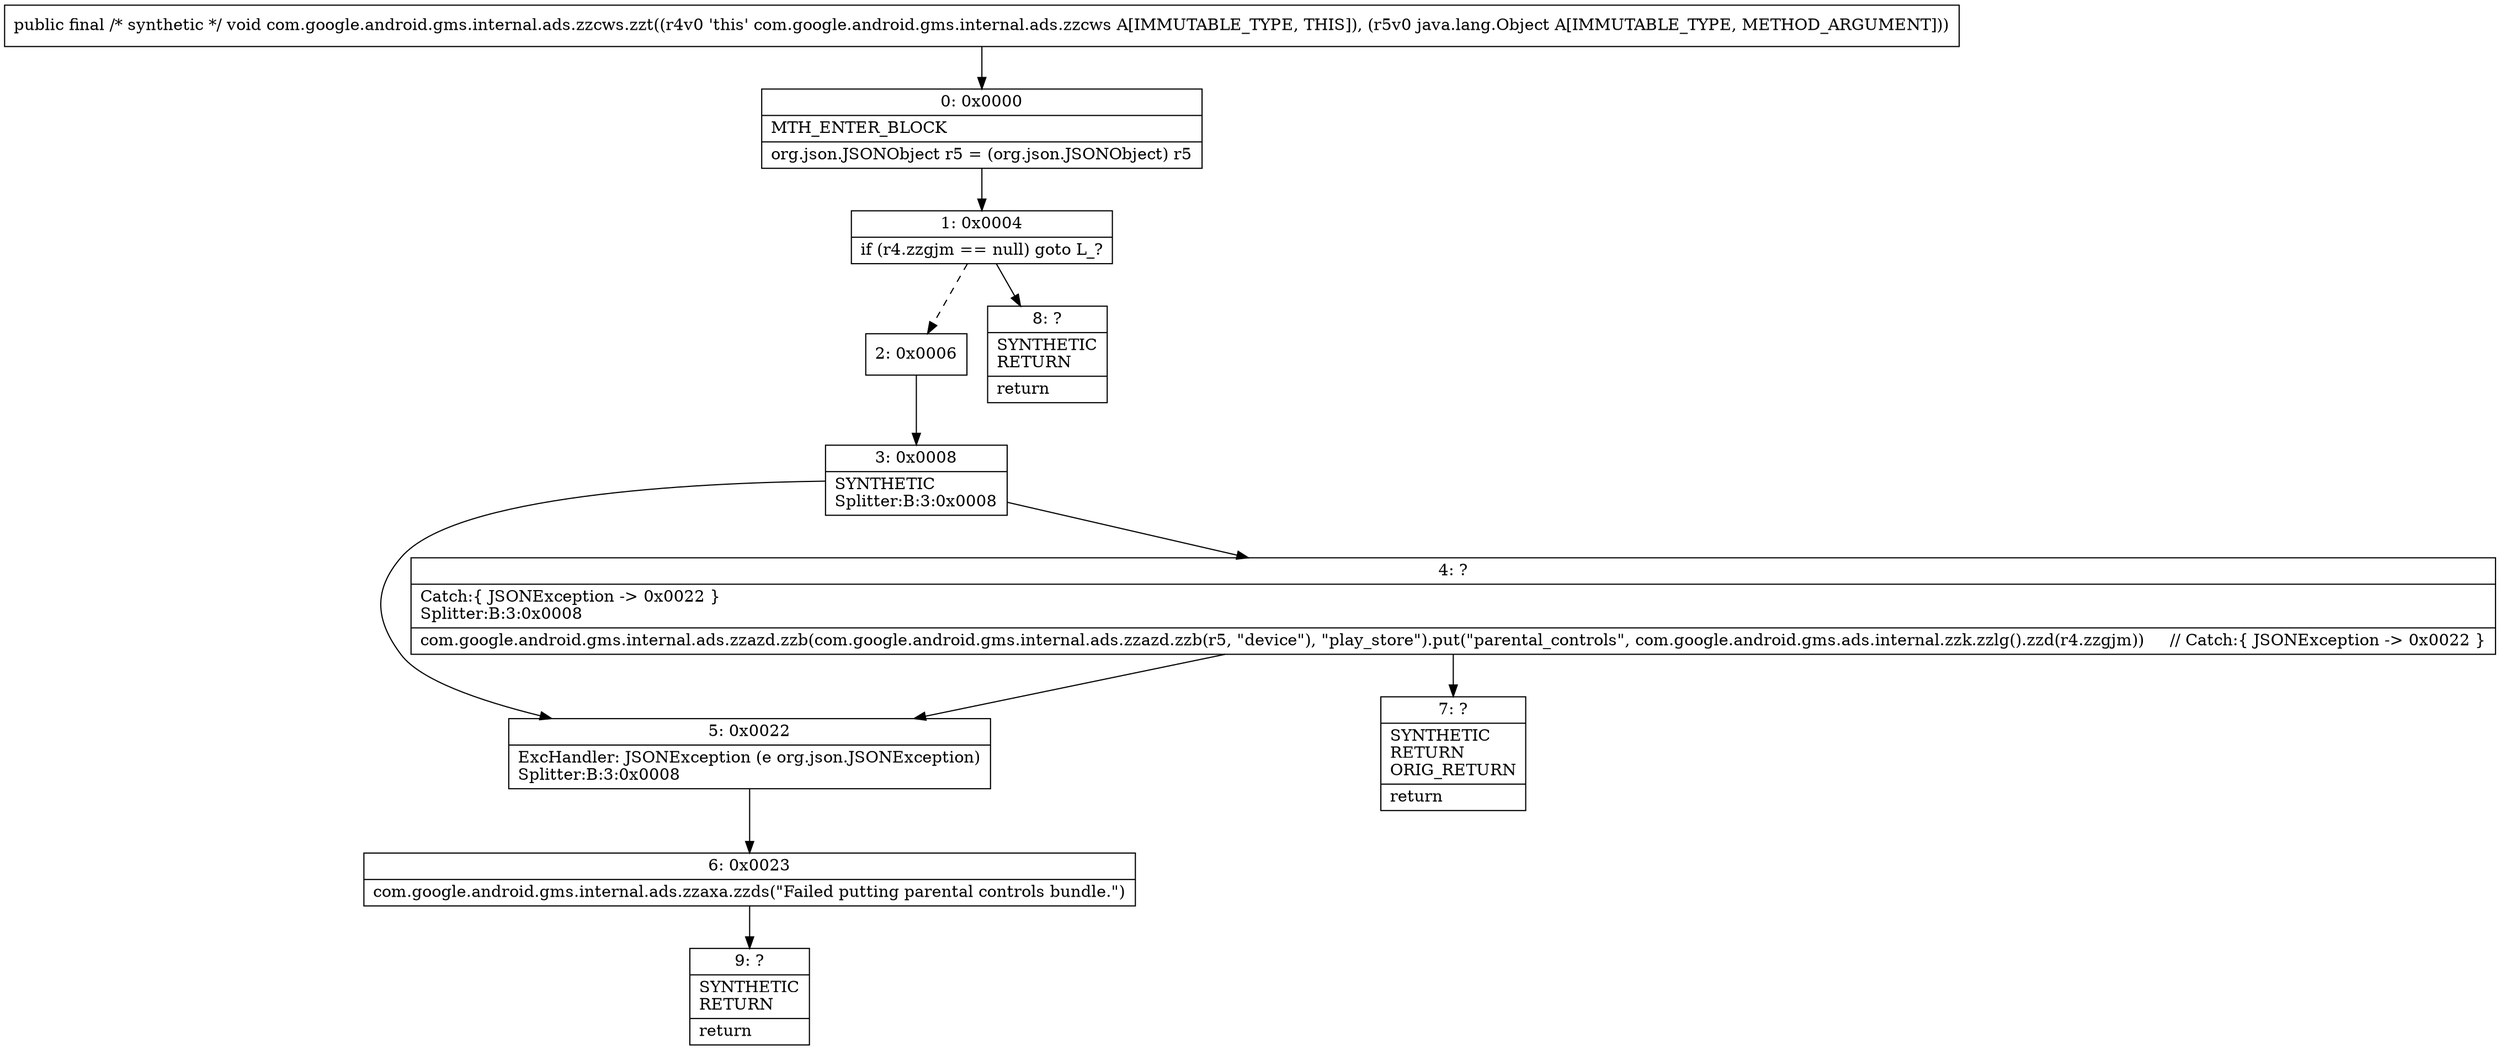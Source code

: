 digraph "CFG forcom.google.android.gms.internal.ads.zzcws.zzt(Ljava\/lang\/Object;)V" {
Node_0 [shape=record,label="{0\:\ 0x0000|MTH_ENTER_BLOCK\l|org.json.JSONObject r5 = (org.json.JSONObject) r5\l}"];
Node_1 [shape=record,label="{1\:\ 0x0004|if (r4.zzgjm == null) goto L_?\l}"];
Node_2 [shape=record,label="{2\:\ 0x0006}"];
Node_3 [shape=record,label="{3\:\ 0x0008|SYNTHETIC\lSplitter:B:3:0x0008\l}"];
Node_4 [shape=record,label="{4\:\ ?|Catch:\{ JSONException \-\> 0x0022 \}\lSplitter:B:3:0x0008\l|com.google.android.gms.internal.ads.zzazd.zzb(com.google.android.gms.internal.ads.zzazd.zzb(r5, \"device\"), \"play_store\").put(\"parental_controls\", com.google.android.gms.ads.internal.zzk.zzlg().zzd(r4.zzgjm))     \/\/ Catch:\{ JSONException \-\> 0x0022 \}\l}"];
Node_5 [shape=record,label="{5\:\ 0x0022|ExcHandler: JSONException (e org.json.JSONException)\lSplitter:B:3:0x0008\l}"];
Node_6 [shape=record,label="{6\:\ 0x0023|com.google.android.gms.internal.ads.zzaxa.zzds(\"Failed putting parental controls bundle.\")\l}"];
Node_7 [shape=record,label="{7\:\ ?|SYNTHETIC\lRETURN\lORIG_RETURN\l|return\l}"];
Node_8 [shape=record,label="{8\:\ ?|SYNTHETIC\lRETURN\l|return\l}"];
Node_9 [shape=record,label="{9\:\ ?|SYNTHETIC\lRETURN\l|return\l}"];
MethodNode[shape=record,label="{public final \/* synthetic *\/ void com.google.android.gms.internal.ads.zzcws.zzt((r4v0 'this' com.google.android.gms.internal.ads.zzcws A[IMMUTABLE_TYPE, THIS]), (r5v0 java.lang.Object A[IMMUTABLE_TYPE, METHOD_ARGUMENT])) }"];
MethodNode -> Node_0;
Node_0 -> Node_1;
Node_1 -> Node_2[style=dashed];
Node_1 -> Node_8;
Node_2 -> Node_3;
Node_3 -> Node_4;
Node_3 -> Node_5;
Node_4 -> Node_5;
Node_4 -> Node_7;
Node_5 -> Node_6;
Node_6 -> Node_9;
}

